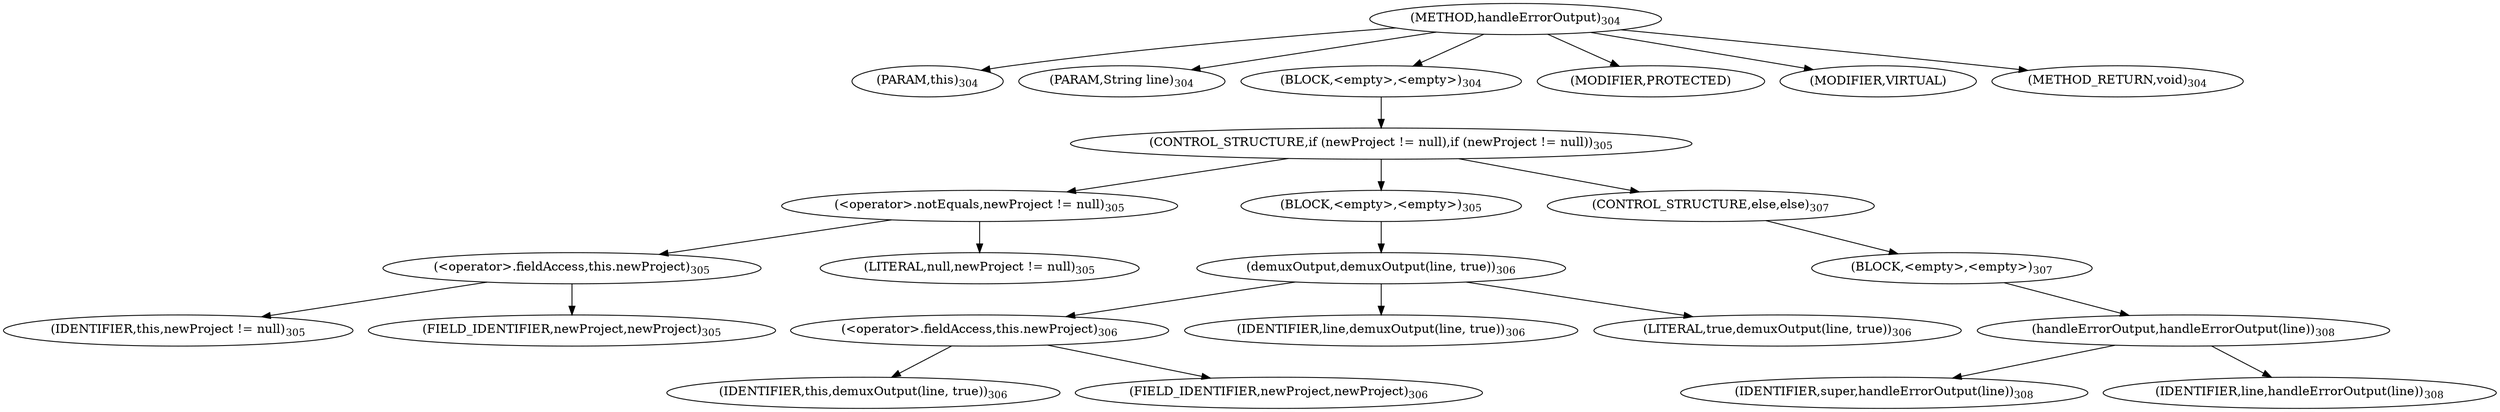 digraph "handleErrorOutput" {  
"568" [label = <(METHOD,handleErrorOutput)<SUB>304</SUB>> ]
"569" [label = <(PARAM,this)<SUB>304</SUB>> ]
"570" [label = <(PARAM,String line)<SUB>304</SUB>> ]
"571" [label = <(BLOCK,&lt;empty&gt;,&lt;empty&gt;)<SUB>304</SUB>> ]
"572" [label = <(CONTROL_STRUCTURE,if (newProject != null),if (newProject != null))<SUB>305</SUB>> ]
"573" [label = <(&lt;operator&gt;.notEquals,newProject != null)<SUB>305</SUB>> ]
"574" [label = <(&lt;operator&gt;.fieldAccess,this.newProject)<SUB>305</SUB>> ]
"575" [label = <(IDENTIFIER,this,newProject != null)<SUB>305</SUB>> ]
"576" [label = <(FIELD_IDENTIFIER,newProject,newProject)<SUB>305</SUB>> ]
"577" [label = <(LITERAL,null,newProject != null)<SUB>305</SUB>> ]
"578" [label = <(BLOCK,&lt;empty&gt;,&lt;empty&gt;)<SUB>305</SUB>> ]
"579" [label = <(demuxOutput,demuxOutput(line, true))<SUB>306</SUB>> ]
"580" [label = <(&lt;operator&gt;.fieldAccess,this.newProject)<SUB>306</SUB>> ]
"581" [label = <(IDENTIFIER,this,demuxOutput(line, true))<SUB>306</SUB>> ]
"582" [label = <(FIELD_IDENTIFIER,newProject,newProject)<SUB>306</SUB>> ]
"583" [label = <(IDENTIFIER,line,demuxOutput(line, true))<SUB>306</SUB>> ]
"584" [label = <(LITERAL,true,demuxOutput(line, true))<SUB>306</SUB>> ]
"585" [label = <(CONTROL_STRUCTURE,else,else)<SUB>307</SUB>> ]
"586" [label = <(BLOCK,&lt;empty&gt;,&lt;empty&gt;)<SUB>307</SUB>> ]
"587" [label = <(handleErrorOutput,handleErrorOutput(line))<SUB>308</SUB>> ]
"588" [label = <(IDENTIFIER,super,handleErrorOutput(line))<SUB>308</SUB>> ]
"589" [label = <(IDENTIFIER,line,handleErrorOutput(line))<SUB>308</SUB>> ]
"590" [label = <(MODIFIER,PROTECTED)> ]
"591" [label = <(MODIFIER,VIRTUAL)> ]
"592" [label = <(METHOD_RETURN,void)<SUB>304</SUB>> ]
  "568" -> "569" 
  "568" -> "570" 
  "568" -> "571" 
  "568" -> "590" 
  "568" -> "591" 
  "568" -> "592" 
  "571" -> "572" 
  "572" -> "573" 
  "572" -> "578" 
  "572" -> "585" 
  "573" -> "574" 
  "573" -> "577" 
  "574" -> "575" 
  "574" -> "576" 
  "578" -> "579" 
  "579" -> "580" 
  "579" -> "583" 
  "579" -> "584" 
  "580" -> "581" 
  "580" -> "582" 
  "585" -> "586" 
  "586" -> "587" 
  "587" -> "588" 
  "587" -> "589" 
}
